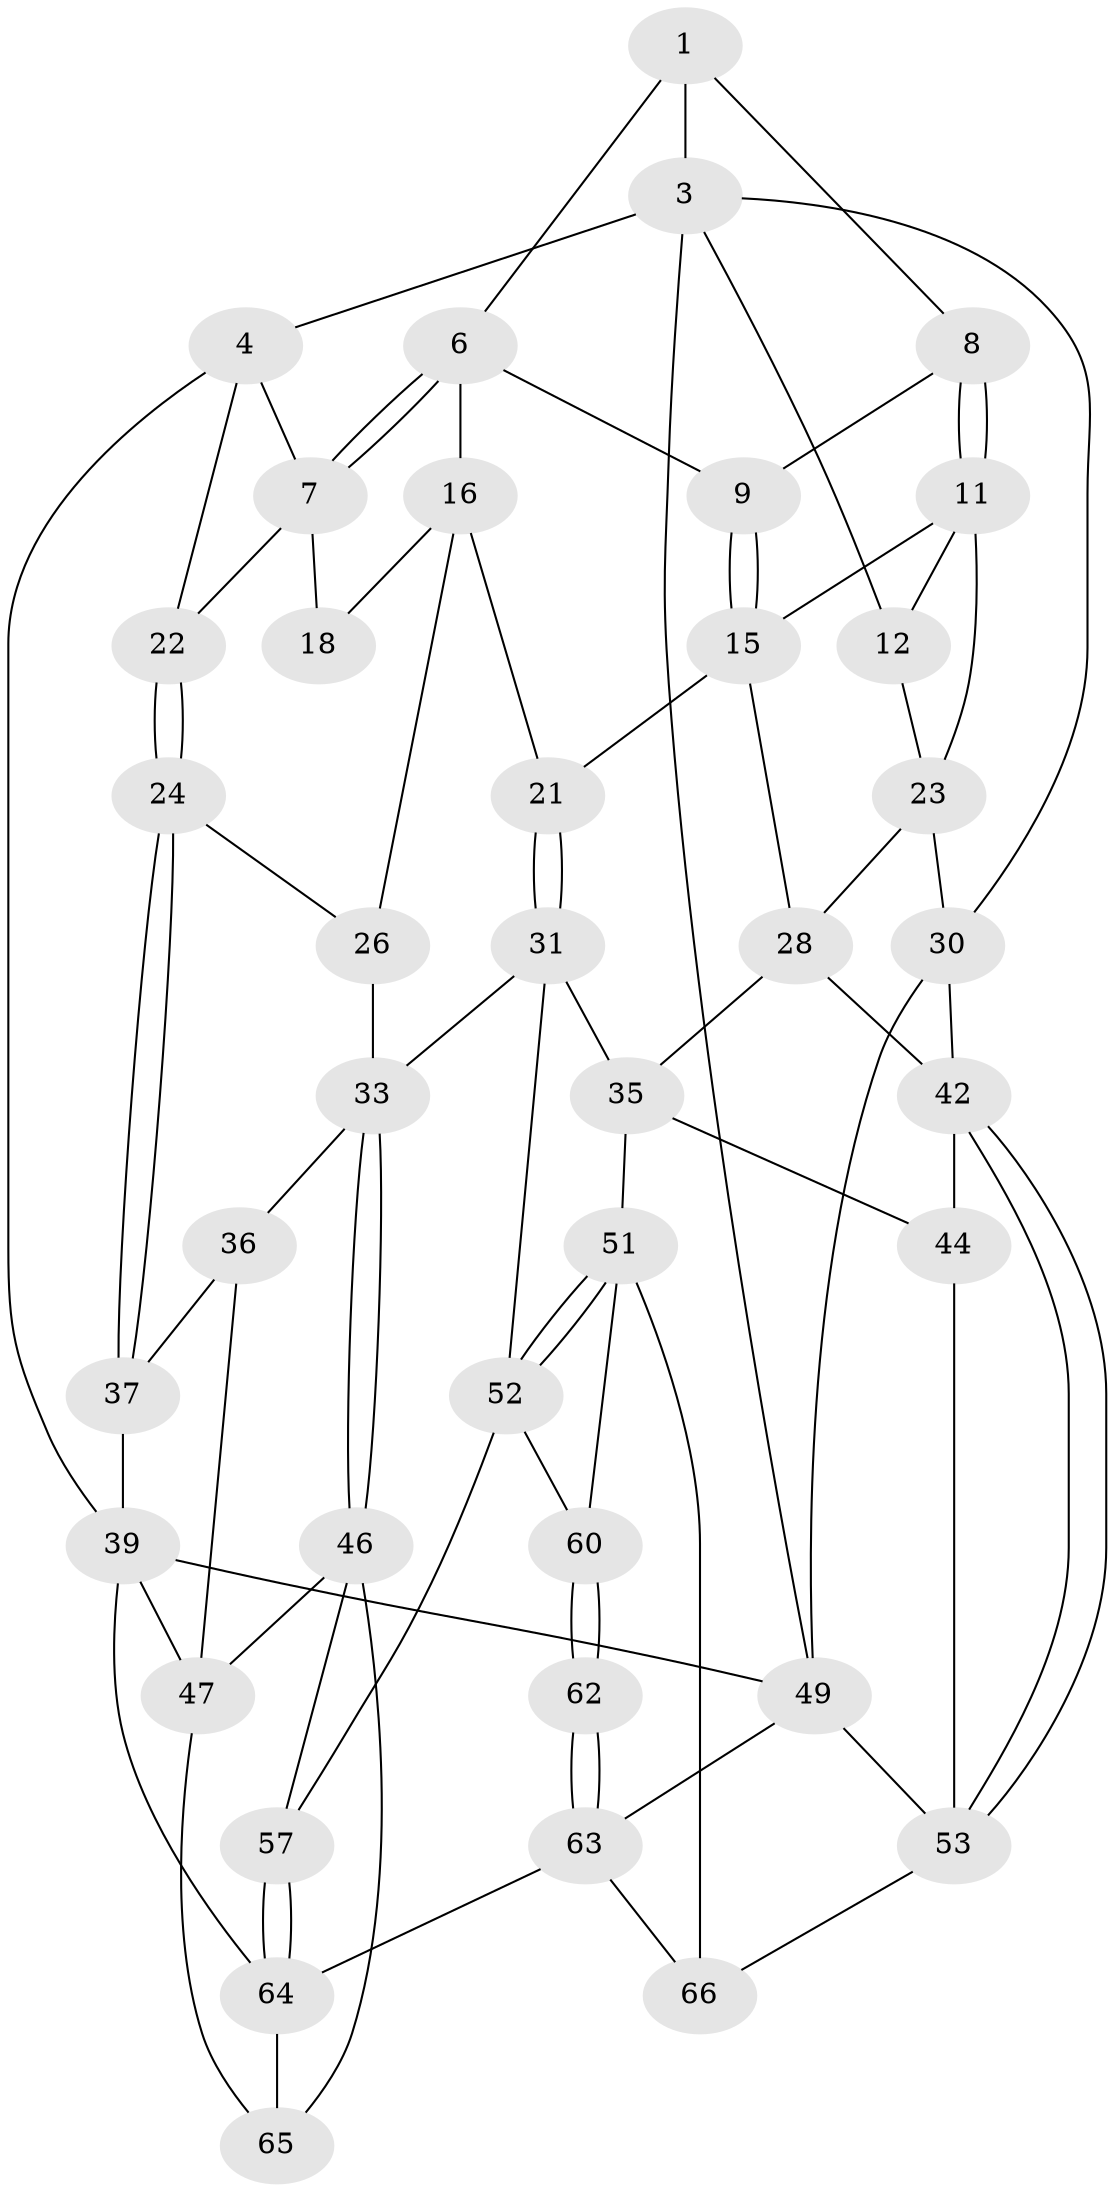 // original degree distribution, {3: 0.04411764705882353, 5: 0.5147058823529411, 6: 0.22058823529411764, 4: 0.22058823529411764}
// Generated by graph-tools (version 1.1) at 2025/11/02/27/25 16:11:58]
// undirected, 40 vertices, 84 edges
graph export_dot {
graph [start="1"]
  node [color=gray90,style=filled];
  1 [pos="+0.5907795846615734+0",super="+2"];
  3 [pos="+1+0",super="+13"];
  4 [pos="+0+0",super="+5"];
  6 [pos="+0.4239498154383442+0.09647851591624478",super="+10"];
  7 [pos="+0.33440333178143045+0.17193237822310975",super="+19"];
  8 [pos="+0.6264290467802487+0"];
  9 [pos="+0.5386230019914175+0.19458641631089454"];
  11 [pos="+0.7365327563248499+0.16230727737894157",super="+14"];
  12 [pos="+1+0.13890908640974836"];
  15 [pos="+0.6766257746603587+0.33038364312431256",super="+20"];
  16 [pos="+0.3751636798794688+0.34949934534181265",super="+17"];
  18 [pos="+0.32967393549346785+0.2978078051994178"];
  21 [pos="+0.5006170144553765+0.39775651748249596"];
  22 [pos="+0+0.060110206825368266"];
  23 [pos="+0.8640318485079808+0.36319841680402226",super="+27"];
  24 [pos="+0+0.3856869713775798",super="+25"];
  26 [pos="+0.3135764438286596+0.436818647769402"];
  28 [pos="+0.8371243919976189+0.5514019808099515",super="+29"];
  30 [pos="+1+0.4926711723363975",super="+41"];
  31 [pos="+0.5652279050172124+0.6269782688124822",super="+32"];
  33 [pos="+0.3112082120664763+0.6628213901556543",super="+34"];
  35 [pos="+0.6899806694299869+0.604056014266792",super="+45"];
  36 [pos="+0.18956827803688497+0.5329275664984072",super="+48"];
  37 [pos="+0+0.39492774204289594",super="+38"];
  39 [pos="+0+0.845662492911204",super="+40"];
  42 [pos="+0.974743014555236+0.7038265298002595",super="+43"];
  44 [pos="+0.7941383846180979+0.8059721092286974"];
  46 [pos="+0.23627910679229017+0.7687762594193067",super="+58"];
  47 [pos="+0.13634403631237713+0.7504665120779809",super="+55"];
  49 [pos="+1+1",super="+50"];
  51 [pos="+0.698337924374459+0.8548613900916919",super="+59"];
  52 [pos="+0.5103315082132199+0.7168042223839287",super="+56"];
  53 [pos="+0.9221058255854301+0.907594166504108",super="+54"];
  57 [pos="+0.2663412445578841+0.96346610059819"];
  60 [pos="+0.6315463860812038+0.9138544583548353",super="+61"];
  62 [pos="+0.5074969324469792+1"];
  63 [pos="+0.45142968381815135+1",super="+68"];
  64 [pos="+0.32381354368989396+1",super="+67"];
  65 [pos="+0.06789801602350115+0.9113009844136508"];
  66 [pos="+0.7587852187489558+1"];
  1 -- 6;
  1 -- 8;
  1 -- 3;
  3 -- 4;
  3 -- 49;
  3 -- 12;
  3 -- 30;
  4 -- 22;
  4 -- 7;
  4 -- 39;
  6 -- 7;
  6 -- 7;
  6 -- 16;
  6 -- 9;
  7 -- 18;
  7 -- 22;
  8 -- 9;
  8 -- 11;
  8 -- 11;
  9 -- 15;
  9 -- 15;
  11 -- 12;
  11 -- 15;
  11 -- 23;
  12 -- 23;
  15 -- 21;
  15 -- 28;
  16 -- 21;
  16 -- 18;
  16 -- 26;
  21 -- 31;
  21 -- 31;
  22 -- 24;
  22 -- 24;
  23 -- 28;
  23 -- 30;
  24 -- 37;
  24 -- 37;
  24 -- 26;
  26 -- 33;
  28 -- 42;
  28 -- 35;
  30 -- 49;
  30 -- 42;
  31 -- 35;
  31 -- 33;
  31 -- 52;
  33 -- 46;
  33 -- 46;
  33 -- 36;
  35 -- 51;
  35 -- 44;
  36 -- 37 [weight=2];
  36 -- 47;
  37 -- 39;
  39 -- 47;
  39 -- 64;
  39 -- 49;
  42 -- 53;
  42 -- 53;
  42 -- 44;
  44 -- 53;
  46 -- 47;
  46 -- 65;
  46 -- 57;
  47 -- 65;
  49 -- 53;
  49 -- 63;
  51 -- 52;
  51 -- 52;
  51 -- 66;
  51 -- 60;
  52 -- 57;
  52 -- 60;
  53 -- 66;
  57 -- 64;
  57 -- 64;
  60 -- 62 [weight=2];
  60 -- 62;
  62 -- 63;
  62 -- 63;
  63 -- 64;
  63 -- 66;
  64 -- 65;
}
